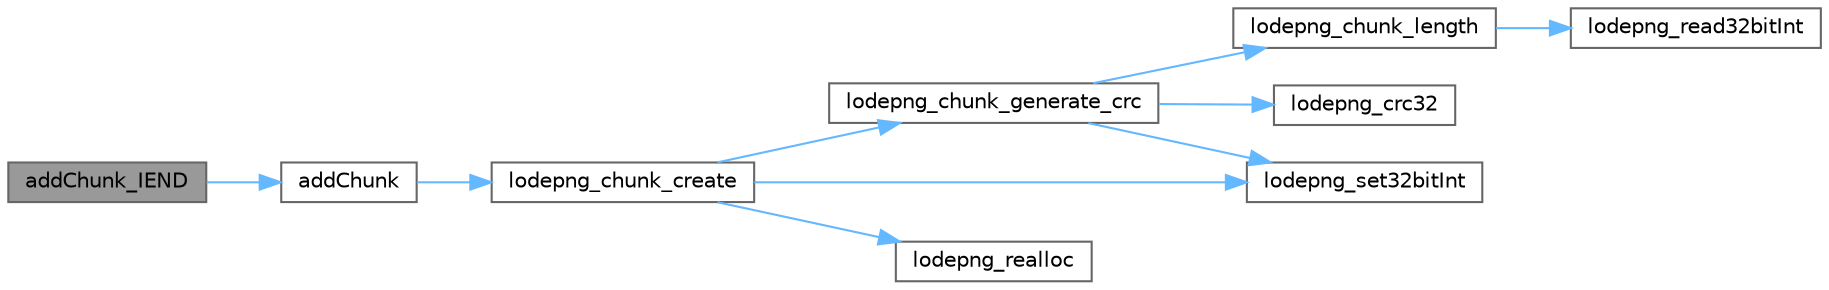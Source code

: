 digraph "addChunk_IEND"
{
 // LATEX_PDF_SIZE
  bgcolor="transparent";
  edge [fontname=Helvetica,fontsize=10,labelfontname=Helvetica,labelfontsize=10];
  node [fontname=Helvetica,fontsize=10,shape=box,height=0.2,width=0.4];
  rankdir="LR";
  Node1 [id="Node000001",label="addChunk_IEND",height=0.2,width=0.4,color="gray40", fillcolor="grey60", style="filled", fontcolor="black",tooltip=" "];
  Node1 -> Node2 [id="edge1_Node000001_Node000002",color="steelblue1",style="solid",tooltip=" "];
  Node2 [id="Node000002",label="addChunk",height=0.2,width=0.4,color="grey40", fillcolor="white", style="filled",URL="$lodepng_8cpp.html#af19f183e437b63f5fca48f26807bfa4a",tooltip=" "];
  Node2 -> Node3 [id="edge2_Node000002_Node000003",color="steelblue1",style="solid",tooltip=" "];
  Node3 [id="Node000003",label="lodepng_chunk_create",height=0.2,width=0.4,color="grey40", fillcolor="white", style="filled",URL="$lodepng_8cpp.html#a2659e18b691b087c3b8610f44d9be8b1",tooltip=" "];
  Node3 -> Node4 [id="edge3_Node000003_Node000004",color="steelblue1",style="solid",tooltip=" "];
  Node4 [id="Node000004",label="lodepng_chunk_generate_crc",height=0.2,width=0.4,color="grey40", fillcolor="white", style="filled",URL="$lodepng_8cpp.html#a5ea8918bcdd67d62af9735faa5d03b1b",tooltip=" "];
  Node4 -> Node5 [id="edge4_Node000004_Node000005",color="steelblue1",style="solid",tooltip=" "];
  Node5 [id="Node000005",label="lodepng_chunk_length",height=0.2,width=0.4,color="grey40", fillcolor="white", style="filled",URL="$lodepng_8cpp.html#ad52897a6aecee7dde053c468c6bedda2",tooltip=" "];
  Node5 -> Node6 [id="edge5_Node000005_Node000006",color="steelblue1",style="solid",tooltip=" "];
  Node6 [id="Node000006",label="lodepng_read32bitInt",height=0.2,width=0.4,color="grey40", fillcolor="white", style="filled",URL="$lodepng_8cpp.html#ae0cbc68bfc44dcf1f3186c076272113b",tooltip=" "];
  Node4 -> Node7 [id="edge6_Node000004_Node000007",color="steelblue1",style="solid",tooltip=" "];
  Node7 [id="Node000007",label="lodepng_crc32",height=0.2,width=0.4,color="grey40", fillcolor="white", style="filled",URL="$lodepng_8cpp.html#a912814217b12a5e7a07f5ae745fc0701",tooltip=" "];
  Node4 -> Node8 [id="edge7_Node000004_Node000008",color="steelblue1",style="solid",tooltip=" "];
  Node8 [id="Node000008",label="lodepng_set32bitInt",height=0.2,width=0.4,color="grey40", fillcolor="white", style="filled",URL="$lodepng_8cpp.html#a47e47531b3e88528764994ee5b1ec0f9",tooltip=" "];
  Node3 -> Node9 [id="edge8_Node000003_Node000009",color="steelblue1",style="solid",tooltip=" "];
  Node9 [id="Node000009",label="lodepng_realloc",height=0.2,width=0.4,color="grey40", fillcolor="white", style="filled",URL="$lodepng_8cpp.html#ad7375c56c635fedd36932cf21b703162",tooltip=" "];
  Node3 -> Node8 [id="edge9_Node000003_Node000008",color="steelblue1",style="solid",tooltip=" "];
}
